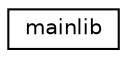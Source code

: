 digraph "Graphical Class Hierarchy"
{
 // LATEX_PDF_SIZE
  edge [fontname="Helvetica",fontsize="10",labelfontname="Helvetica",labelfontsize="10"];
  node [fontname="Helvetica",fontsize="10",shape=record];
  rankdir="LR";
  Node0 [label="mainlib",height=0.2,width=0.4,color="black", fillcolor="white", style="filled",URL="$classmainlib.html",tooltip=" "];
}
